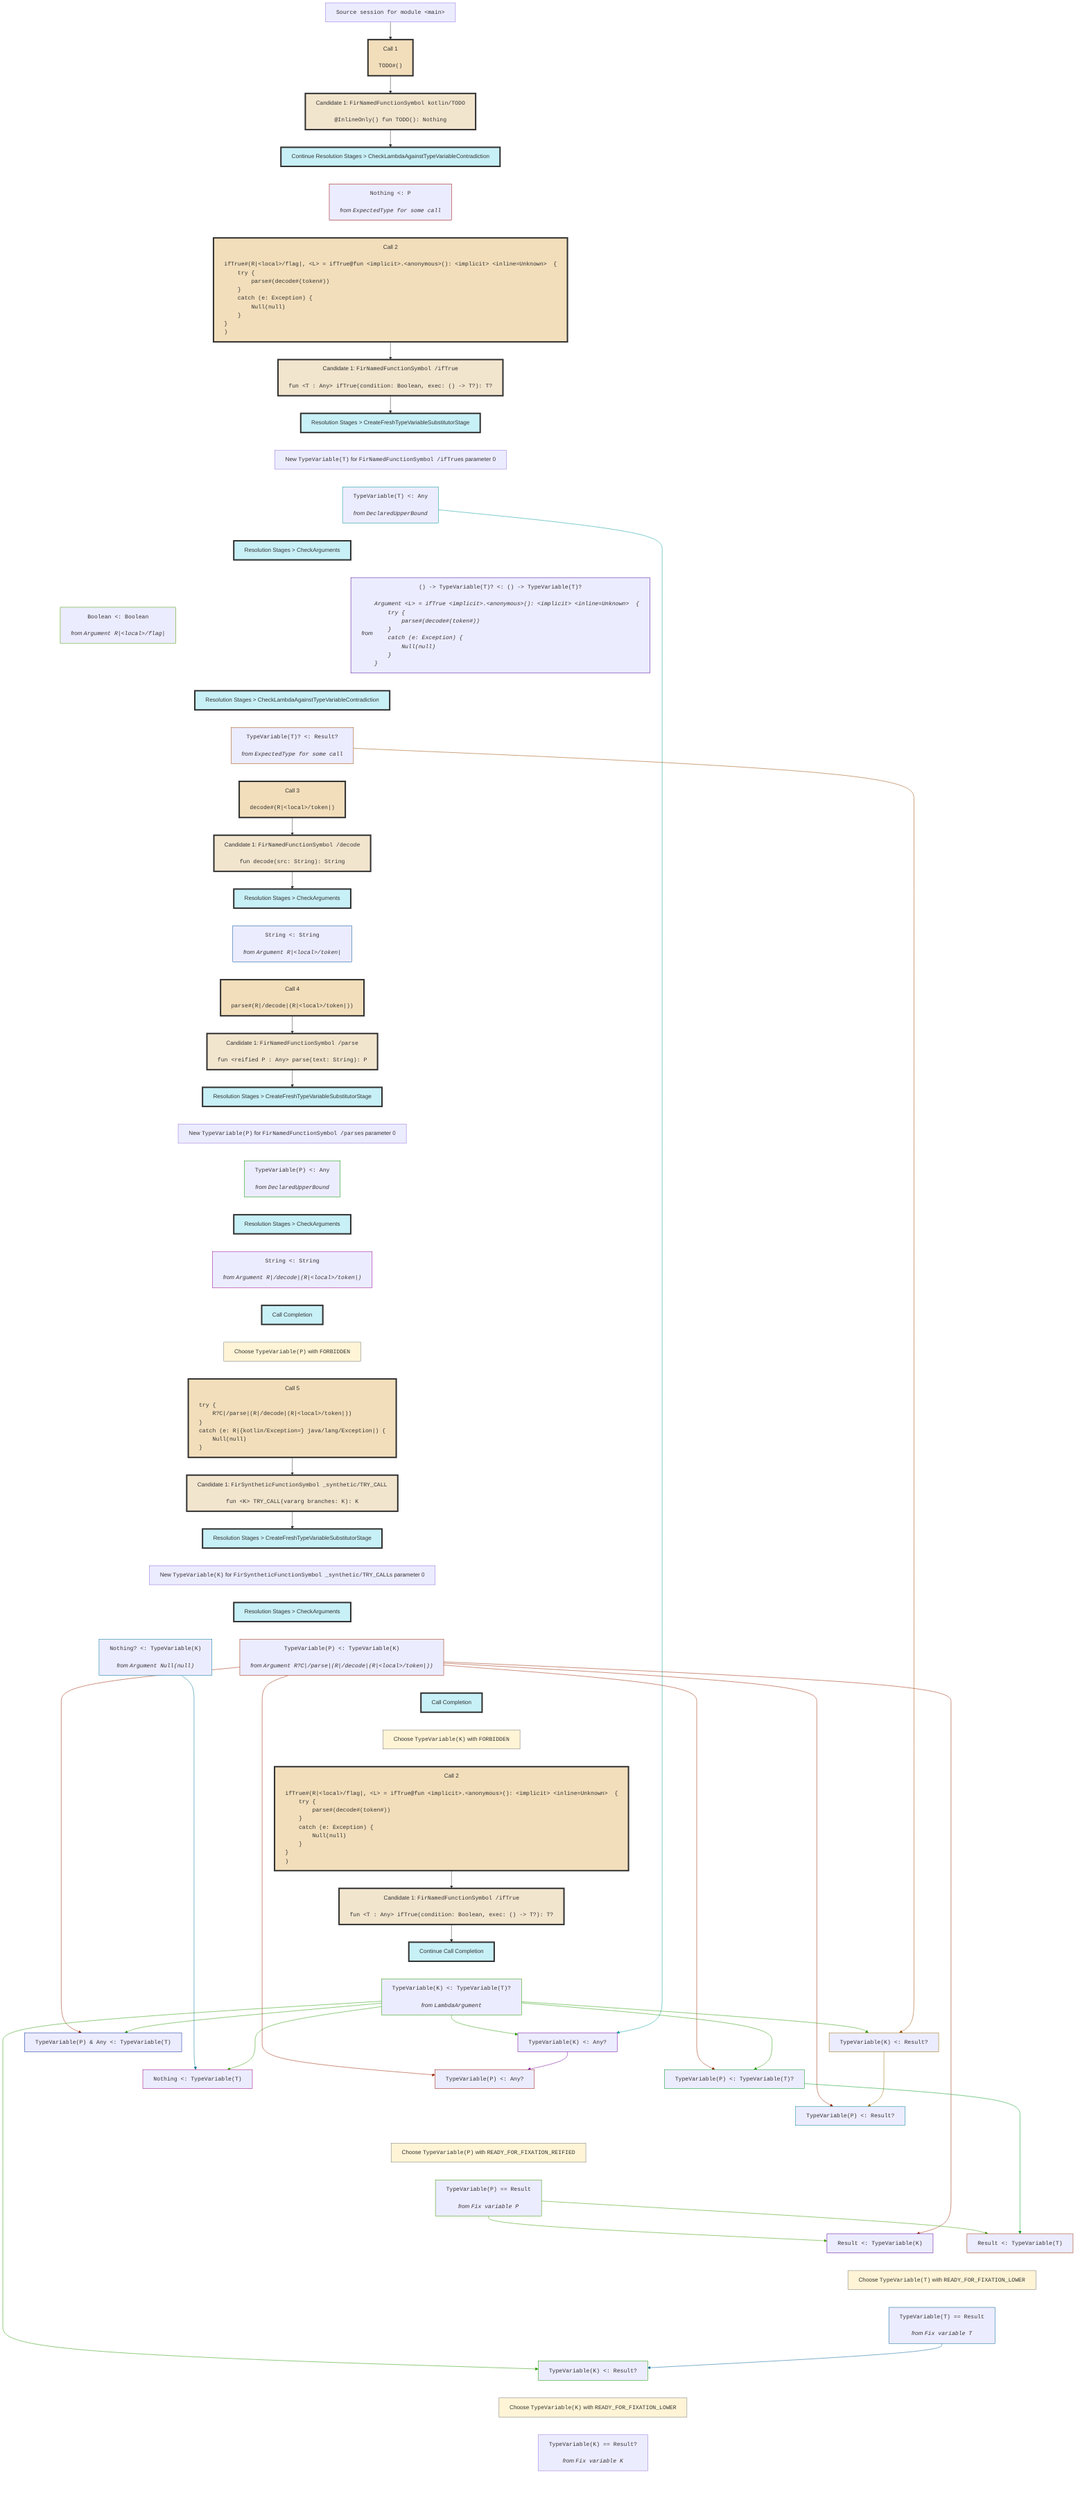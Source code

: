 flowchart TD
    classDef nowrapClass text-align:center,white-space:nowrap;
    classDef callStyle fill:#f2debb,stroke:#333,stroke-width:4px;
    classDef candidateStyle fill:#f2e5ce,stroke:#333,stroke-width:4px;
    classDef stageStyle fill:#c8f0f7,stroke:#333,stroke-width:4px;
    classDef readinessStyle fill:#fff4d6,stroke:#777,stroke-width:1px;

    session0["<tt>Source session for module &lt;main></tt>"]
    class session0 nowrapClass;

    session0 --> call1

    call1["Call 1<br><br><pre style="display: inline-block;vertical-align: middle;text-align: left;margin: 0;"><tt>TODO#()</tt></pre>"]
    class call1 nowrapClass;
    class call1 callStyle;

    call1 --> candidate2

    candidate2["Candidate 1: <tt>FirNamedFunctionSymbol kotlin/TODO</tt><br><br><pre style="display: inline-block;vertical-align: middle;text-align: left;margin: 0;"><tt>@InlineOnly() fun TODO(): Nothing
</tt></pre>"]
    class candidate2 nowrapClass;
    class candidate2 candidateStyle;

    candidate2 --> stage3

    stage3["Continue Resolution Stages > CheckLambdaAgainstTypeVariableContradiction"]
    class stage3 nowrapClass;
    class stage3 stageStyle;
    constraint4["<tt>Nothing &lt;: P</tt><br><br><i><div style="display: inline-block;vertical-align: middle;">from</div> <pre style="display: inline-block;vertical-align: middle;text-align: left;margin: 0;"><tt>ExpectedType for some call</tt></pre></i>"]
    class constraint4 nowrapClass;
    stage3 ~~~ constraint4

    constraint4 ~~~ call5

    call5["Call 2<br><br><pre style="display: inline-block;vertical-align: middle;text-align: left;margin: 0;"><tt>ifTrue#(R|&lt;local>/flag|, &lt;L> = ifTrue@fun &lt;implicit>.&lt;anonymous>(): &lt;implicit> &lt;inline=Unknown>  {
    try {
        parse#(decode#(token#))
    }
    catch (e: Exception) {
        Null(null)
    }

}
)</tt></pre>"]
    class call5 nowrapClass;
    class call5 callStyle;

    call5 --> candidate6

    candidate6["Candidate 1: <tt>FirNamedFunctionSymbol /ifTrue</tt><br><br><pre style="display: inline-block;vertical-align: middle;text-align: left;margin: 0;"><tt>fun &lt;T : Any> ifTrue(condition: Boolean, exec: () -> T?): T?
</tt></pre>"]
    class candidate6 nowrapClass;
    class candidate6 candidateStyle;

    candidate6 --> stage7

    stage7["Resolution Stages > CreateFreshTypeVariableSubstitutorStage"]
    class stage7 nowrapClass;
    class stage7 stageStyle;

    stage7 ~~~ newVariable8

    newVariable8["New <tt>TypeVariable(T)</tt> for <tt>FirNamedFunctionSymbol /ifTrue</tt>s parameter 0"]
    class newVariable8 nowrapClass;
    constraint9["<tt>TypeVariable(T) &lt;: Any</tt><br><br><i><div style="display: inline-block;vertical-align: middle;">from</div> <pre style="display: inline-block;vertical-align: middle;text-align: left;margin: 0;"><tt>DeclaredUpperBound</tt></pre></i>"]
    class constraint9 nowrapClass;
    newVariable8 ~~~ constraint9

    constraint9 ~~~ stage10

    stage10["Resolution Stages > CheckArguments"]
    class stage10 nowrapClass;
    class stage10 stageStyle;
    constraint11["<tt>Boolean &lt;: Boolean</tt><br><br><i><div style="display: inline-block;vertical-align: middle;">from</div> <pre style="display: inline-block;vertical-align: middle;text-align: left;margin: 0;"><tt>Argument R|&lt;local>/flag|</tt></pre></i>"]
    class constraint11 nowrapClass;
    stage10 ~~~ constraint11
    constraint12["<tt>() -> TypeVariable(T)? &lt;: () -> TypeVariable(T)?</tt><br><br><i><div style="display: inline-block;vertical-align: middle;">from</div> <pre style="display: inline-block;vertical-align: middle;text-align: left;margin: 0;"><tt>Argument &lt;L> = ifTrue &lt;implicit>.&lt;anonymous>(): &lt;implicit> &lt;inline=Unknown>  {
    try {
        parse#(decode#(token#))
    }
    catch (e: Exception) {
        Null(null)
    }

}
</tt></pre></i>"]
    class constraint12 nowrapClass;
    stage10 ~~~ constraint12

    constraint11 ~~~ stage13
    constraint12 ~~~ stage13

    stage13["Resolution Stages > CheckLambdaAgainstTypeVariableContradiction"]
    class stage13 nowrapClass;
    class stage13 stageStyle;
    constraint14["<tt>TypeVariable(T)? &lt;: Result?</tt><br><br><i><div style="display: inline-block;vertical-align: middle;">from</div> <pre style="display: inline-block;vertical-align: middle;text-align: left;margin: 0;"><tt>ExpectedType for some call</tt></pre></i>"]
    class constraint14 nowrapClass;
    stage13 ~~~ constraint14

    constraint14 ~~~ call15

    call15["Call 3<br><br><pre style="display: inline-block;vertical-align: middle;text-align: left;margin: 0;"><tt>decode#(R|&lt;local>/token|)</tt></pre>"]
    class call15 nowrapClass;
    class call15 callStyle;

    call15 --> candidate16

    candidate16["Candidate 1: <tt>FirNamedFunctionSymbol /decode</tt><br><br><pre style="display: inline-block;vertical-align: middle;text-align: left;margin: 0;"><tt>fun decode(src: String): String
</tt></pre>"]
    class candidate16 nowrapClass;
    class candidate16 candidateStyle;

    candidate16 --> stage17

    stage17["Resolution Stages > CheckArguments"]
    class stage17 nowrapClass;
    class stage17 stageStyle;
    constraint18["<tt>String &lt;: String</tt><br><br><i><div style="display: inline-block;vertical-align: middle;">from</div> <pre style="display: inline-block;vertical-align: middle;text-align: left;margin: 0;"><tt>Argument R|&lt;local>/token|</tt></pre></i>"]
    class constraint18 nowrapClass;
    stage17 ~~~ constraint18

    constraint18 ~~~ call19

    call19["Call 4<br><br><pre style="display: inline-block;vertical-align: middle;text-align: left;margin: 0;"><tt>parse#(R|/decode|(R|&lt;local>/token|))</tt></pre>"]
    class call19 nowrapClass;
    class call19 callStyle;

    call19 --> candidate20

    candidate20["Candidate 1: <tt>FirNamedFunctionSymbol /parse</tt><br><br><pre style="display: inline-block;vertical-align: middle;text-align: left;margin: 0;"><tt>fun &lt;reified P : Any> parse(text: String): P
</tt></pre>"]
    class candidate20 nowrapClass;
    class candidate20 candidateStyle;

    candidate20 --> stage21

    stage21["Resolution Stages > CreateFreshTypeVariableSubstitutorStage"]
    class stage21 nowrapClass;
    class stage21 stageStyle;

    stage21 ~~~ newVariable22

    newVariable22["New <tt>TypeVariable(P)</tt> for <tt>FirNamedFunctionSymbol /parse</tt>s parameter 0"]
    class newVariable22 nowrapClass;
    constraint23["<tt>TypeVariable(P) &lt;: Any</tt><br><br><i><div style="display: inline-block;vertical-align: middle;">from</div> <pre style="display: inline-block;vertical-align: middle;text-align: left;margin: 0;"><tt>DeclaredUpperBound</tt></pre></i>"]
    class constraint23 nowrapClass;
    newVariable22 ~~~ constraint23

    constraint23 ~~~ stage24

    stage24["Resolution Stages > CheckArguments"]
    class stage24 nowrapClass;
    class stage24 stageStyle;
    constraint25["<tt>String &lt;: String</tt><br><br><i><div style="display: inline-block;vertical-align: middle;">from</div> <pre style="display: inline-block;vertical-align: middle;text-align: left;margin: 0;"><tt>Argument R|/decode|(R|&lt;local>/token|)</tt></pre></i>"]
    class constraint25 nowrapClass;
    stage24 ~~~ constraint25

    constraint25 ~~~ stage26

    stage26["Call Completion"]
    class stage26 nowrapClass;
    class stage26 stageStyle;

    stage26 ~~~ variableReadiness27

    variableReadiness27["Choose <tt>TypeVariable(P)</tt> with <tt>FORBIDDEN</tt>"]
    class variableReadiness27 nowrapClass;
    class variableReadiness27 readinessStyle;

    variableReadiness27 ~~~ call28

    call28["Call 5<br><br><pre style="display: inline-block;vertical-align: middle;text-align: left;margin: 0;"><tt>try {
    R?C|/parse|(R|/decode|(R|&lt;local>/token|))
}
catch (e: R|{kotlin/Exception=} java/lang/Exception|) {
    Null(null)
}
</tt></pre>"]
    class call28 nowrapClass;
    class call28 callStyle;

    call28 --> candidate29

    candidate29["Candidate 1: <tt>FirSyntheticFunctionSymbol _synthetic/TRY_CALL</tt><br><br><pre style="display: inline-block;vertical-align: middle;text-align: left;margin: 0;"><tt>fun &lt;K> TRY_CALL(vararg branches: K): K
</tt></pre>"]
    class candidate29 nowrapClass;
    class candidate29 candidateStyle;

    candidate29 --> stage30

    stage30["Resolution Stages > CreateFreshTypeVariableSubstitutorStage"]
    class stage30 nowrapClass;
    class stage30 stageStyle;

    stage30 ~~~ newVariable31

    newVariable31["New <tt>TypeVariable(K)</tt> for <tt>FirSyntheticFunctionSymbol _synthetic/TRY_CALL</tt>s parameter 0"]
    class newVariable31 nowrapClass;

    newVariable31 ~~~ stage32

    stage32["Resolution Stages > CheckArguments"]
    class stage32 nowrapClass;
    class stage32 stageStyle;
    constraint33["<tt>TypeVariable(P) &lt;: TypeVariable(K)</tt><br><br><i><div style="display: inline-block;vertical-align: middle;">from</div> <pre style="display: inline-block;vertical-align: middle;text-align: left;margin: 0;"><tt>Argument R?C|/parse|(R|/decode|(R|&lt;local>/token|))</tt></pre></i>"]
    class constraint33 nowrapClass;
    stage32 ~~~ constraint33
    constraint34["<tt>Nothing? &lt;: TypeVariable(K)</tt><br><br><i><div style="display: inline-block;vertical-align: middle;">from</div> <pre style="display: inline-block;vertical-align: middle;text-align: left;margin: 0;"><tt>Argument Null(null)</tt></pre></i>"]
    class constraint34 nowrapClass;
    stage32 ~~~ constraint34

    constraint33 ~~~ stage35
    constraint34 ~~~ stage35

    stage35["Call Completion"]
    class stage35 nowrapClass;
    class stage35 stageStyle;

    stage35 ~~~ variableReadiness36

    variableReadiness36["Choose <tt>TypeVariable(K)</tt> with <tt>FORBIDDEN</tt>"]
    class variableReadiness36 nowrapClass;
    class variableReadiness36 readinessStyle;

    variableReadiness36 ~~~ call37

    call37["Call 2<br><br><pre style="display: inline-block;vertical-align: middle;text-align: left;margin: 0;"><tt>ifTrue#(R|&lt;local>/flag|, &lt;L> = ifTrue@fun &lt;implicit>.&lt;anonymous>(): &lt;implicit> &lt;inline=Unknown>  {
    try {
        parse#(decode#(token#))
    }
    catch (e: Exception) {
        Null(null)
    }

}
)</tt></pre>"]
    class call37 nowrapClass;
    class call37 callStyle;

    call37 --> candidate38

    candidate38["Candidate 1: <tt>FirNamedFunctionSymbol /ifTrue</tt><br><br><pre style="display: inline-block;vertical-align: middle;text-align: left;margin: 0;"><tt>fun &lt;T : Any> ifTrue(condition: Boolean, exec: () -> T?): T?
</tt></pre>"]
    class candidate38 nowrapClass;
    class candidate38 candidateStyle;

    candidate38 --> stage39

    stage39["Continue Call Completion"]
    class stage39 nowrapClass;
    class stage39 stageStyle;
    constraint43["<tt>TypeVariable(K) &lt;: TypeVariable(T)?</tt><br><br><i><div style="display: inline-block;vertical-align: middle;">from</div> <pre style="display: inline-block;vertical-align: middle;text-align: left;margin: 0;"><tt>LambdaArgument</tt></pre></i>"]
    class constraint43 nowrapClass;
    stage39 ~~~ constraint43
    constraint44["<tt>TypeVariable(K) &lt;: Any?</tt>"]
    class constraint44 nowrapClass;
    constraint43 --> constraint44
    constraint9 --> constraint44
    constraint45["<tt>TypeVariable(K) &lt;: Result?</tt>"]
    class constraint45 nowrapClass;
    constraint43 --> constraint45
    constraint14 --> constraint45
    constraint46["<tt>TypeVariable(P) &amp; Any &lt;: TypeVariable(T)</tt>"]
    class constraint46 nowrapClass;
    constraint33 --> constraint46
    constraint43 --> constraint46
    constraint47["<tt>TypeVariable(P) &lt;: TypeVariable(T)?</tt>"]
    class constraint47 nowrapClass;
    constraint33 --> constraint47
    constraint43 ---> constraint47
    constraint48["<tt>Nothing &lt;: TypeVariable(T)</tt>"]
    class constraint48 nowrapClass;
    constraint34 --> constraint48
    constraint43 ---> constraint48
    constraint49["<tt>TypeVariable(P) &lt;: Any?</tt>"]
    class constraint49 nowrapClass;
    constraint33 --> constraint49
    constraint44 --> constraint49
    constraint50["<tt>TypeVariable(P) &lt;: Result?</tt>"]
    class constraint50 nowrapClass;
    constraint33 --> constraint50
    constraint45 ---> constraint50

    constraint46 ~~~~~ variableReadiness40
    constraint47 ~~~~ variableReadiness40
    constraint48 ~~~~ variableReadiness40
    constraint49 ~~~~ variableReadiness40
    constraint50 ~~~ variableReadiness40

    variableReadiness40["Choose <tt>TypeVariable(P)</tt> with <tt>READY_FOR_FIXATION_REIFIED</tt>"]
    class variableReadiness40 nowrapClass;
    class variableReadiness40 readinessStyle;
    constraint51["<tt>TypeVariable(P) == Result</tt><br><br><i><div style="display: inline-block;vertical-align: middle;">from</div> <pre style="display: inline-block;vertical-align: middle;text-align: left;margin: 0;"><tt>Fix variable P</tt></pre></i>"]
    class constraint51 nowrapClass;
    variableReadiness40 ~~~ constraint51
    constraint52["<tt>Result &lt;: TypeVariable(K)</tt>"]
    class constraint52 nowrapClass;
    constraint51 --> constraint52
    constraint33 --> constraint52
    constraint53["<tt>Result &lt;: TypeVariable(T)</tt>"]
    class constraint53 nowrapClass;
    constraint51 --> constraint53
    constraint47 --> constraint53

    constraint52 ~~~ variableReadiness41
    constraint53 ~~~ variableReadiness41

    variableReadiness41["Choose <tt>TypeVariable(T)</tt> with <tt>READY_FOR_FIXATION_LOWER</tt>"]
    class variableReadiness41 nowrapClass;
    class variableReadiness41 readinessStyle;
    constraint54["<tt>TypeVariable(T) == Result</tt><br><br><i><div style="display: inline-block;vertical-align: middle;">from</div> <pre style="display: inline-block;vertical-align: middle;text-align: left;margin: 0;"><tt>Fix variable T</tt></pre></i>"]
    class constraint54 nowrapClass;
    variableReadiness41 ~~~ constraint54
    constraint55["<tt>TypeVariable(K) &lt;: Result?</tt>"]
    class constraint55 nowrapClass;
    constraint43 --> constraint55
    constraint54 --> constraint55

    constraint55 ~~~ variableReadiness42

    variableReadiness42["Choose <tt>TypeVariable(K)</tt> with <tt>READY_FOR_FIXATION_LOWER</tt>"]
    class variableReadiness42 nowrapClass;
    class variableReadiness42 readinessStyle;
    constraint56["<tt>TypeVariable(K) == Result?</tt><br><br><i><div style="display: inline-block;vertical-align: middle;">from</div> <pre style="display: inline-block;vertical-align: middle;text-align: left;margin: 0;"><tt>Fix variable K</tt></pre></i>"]
    class constraint56 nowrapClass;
    variableReadiness42 ~~~ constraint56

    linkStyle 4 stroke:#990000
    linkStyle 9 stroke:#009999
    linkStyle 12 stroke:#4c9900
    linkStyle 13 stroke:#4c0099
    linkStyle 15 stroke:#994900
    linkStyle 19 stroke:#004f99
    linkStyle 24 stroke:#039900
    linkStyle 26 stroke:#950099
    linkStyle 35 stroke:#992400
    linkStyle 36 stroke:#007499
    linkStyle 42 stroke:#279900
    linkStyle 43 stroke:#009999
    linkStyle 44 stroke:#279900
    linkStyle 45 stroke:#994900
    linkStyle 46 stroke:#992400
    linkStyle 47 stroke:#279900
    linkStyle 48 stroke:#992400
    linkStyle 49 stroke:#279900
    linkStyle 50 stroke:#007499
    linkStyle 51 stroke:#279900
    linkStyle 52 stroke:#992400
    linkStyle 53 stroke:#710099
    linkStyle 54 stroke:#992400
    linkStyle 55 stroke:#996d00
    linkStyle 56 stroke:#002b99
    linkStyle 57 stroke:#009921
    linkStyle 58 stroke:#990077
    linkStyle 59 stroke:#991200
    linkStyle 60 stroke:#008699
    linkStyle 62 stroke:#3a9900
    linkStyle 63 stroke:#992400
    linkStyle 64 stroke:#3a9900
    linkStyle 65 stroke:#009921
    linkStyle 66 stroke:#5e0099
    linkStyle 67 stroke:#993600
    linkStyle 69 stroke:#279900
    linkStyle 70 stroke:#006299
    linkStyle 71 stroke:#159900
    style constraint4 stroke:#990000;
    style constraint9 stroke:#009999;
    style constraint11 stroke:#4c9900;
    style constraint12 stroke:#4c0099;
    style constraint14 stroke:#994900;
    style constraint18 stroke:#004f99;
    style constraint23 stroke:#039900;
    style constraint25 stroke:#950099;
    style constraint33 stroke:#992400;
    style constraint34 stroke:#007499;
    style constraint43 stroke:#279900;
    style constraint44 stroke:#710099;
    style constraint45 stroke:#996d00;
    style constraint46 stroke:#002b99;
    style constraint47 stroke:#009921;
    style constraint48 stroke:#990077;
    style constraint49 stroke:#991200;
    style constraint50 stroke:#008699;
    style constraint51 stroke:#3a9900;
    style constraint52 stroke:#5e0099;
    style constraint53 stroke:#993600;
    style constraint54 stroke:#006299;
    style constraint55 stroke:#159900;